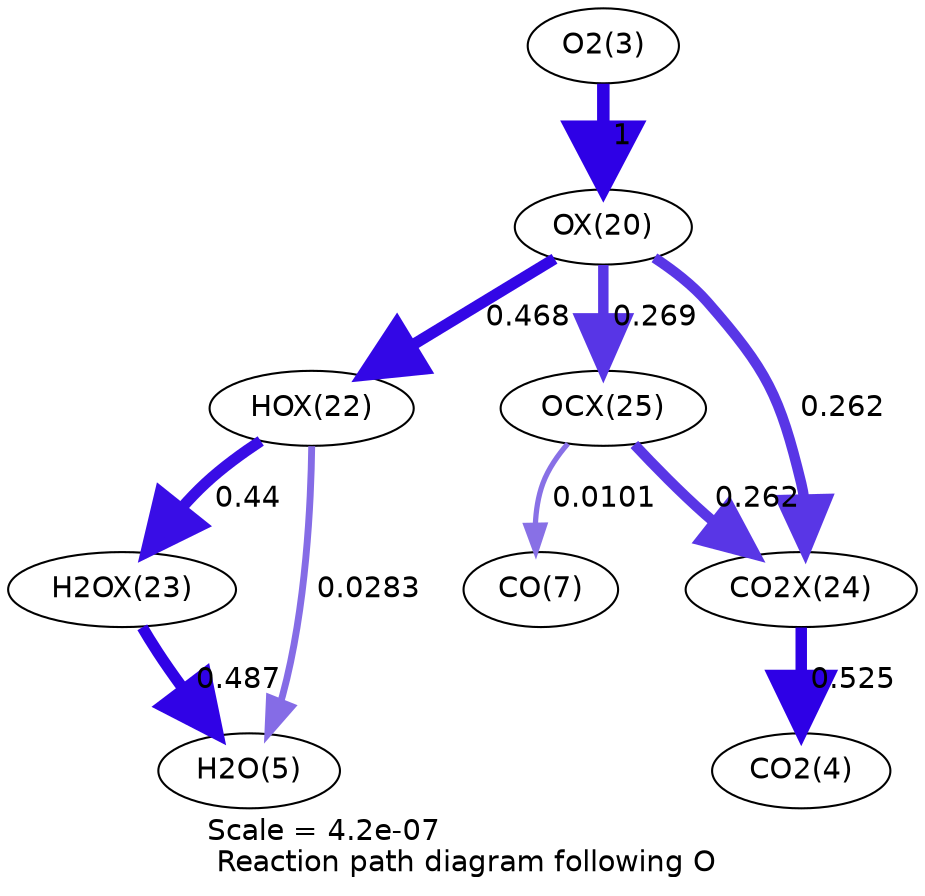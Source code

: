 digraph reaction_paths {
center=1;
s5 -> s23[fontname="Helvetica", penwidth=6, arrowsize=3, color="0.7, 1.5, 0.9"
, label=" 1"];
s23 -> s25[fontname="Helvetica", penwidth=5.43, arrowsize=2.71, color="0.7, 0.968, 0.9"
, label=" 0.468"];
s23 -> s28[fontname="Helvetica", penwidth=5.01, arrowsize=2.5, color="0.7, 0.769, 0.9"
, label=" 0.269"];
s23 -> s27[fontname="Helvetica", penwidth=4.99, arrowsize=2.49, color="0.7, 0.762, 0.9"
, label=" 0.262"];
s25 -> s7[fontname="Helvetica", penwidth=3.31, arrowsize=1.65, color="0.7, 0.528, 0.9"
, label=" 0.0283"];
s25 -> s26[fontname="Helvetica", penwidth=5.38, arrowsize=2.69, color="0.7, 0.94, 0.9"
, label=" 0.44"];
s26 -> s7[fontname="Helvetica", penwidth=5.46, arrowsize=2.73, color="0.7, 0.987, 0.9"
, label=" 0.487"];
s28 -> s9[fontname="Helvetica", penwidth=2.53, arrowsize=1.27, color="0.7, 0.51, 0.9"
, label=" 0.0101"];
s28 -> s27[fontname="Helvetica", penwidth=4.99, arrowsize=2.49, color="0.7, 0.762, 0.9"
, label=" 0.262"];
s27 -> s6[fontname="Helvetica", penwidth=5.51, arrowsize=2.76, color="0.7, 1.02, 0.9"
, label=" 0.525"];
s5 [ fontname="Helvetica", label="O2(3)"];
s6 [ fontname="Helvetica", label="CO2(4)"];
s7 [ fontname="Helvetica", label="H2O(5)"];
s9 [ fontname="Helvetica", label="CO(7)"];
s23 [ fontname="Helvetica", label="OX(20)"];
s25 [ fontname="Helvetica", label="HOX(22)"];
s26 [ fontname="Helvetica", label="H2OX(23)"];
s27 [ fontname="Helvetica", label="CO2X(24)"];
s28 [ fontname="Helvetica", label="OCX(25)"];
 label = "Scale = 4.2e-07\l Reaction path diagram following O";
 fontname = "Helvetica";
}

